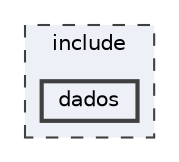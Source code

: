 digraph "include/dados"
{
 // LATEX_PDF_SIZE
  bgcolor="transparent";
  edge [fontname=Helvetica,fontsize=10,labelfontname=Helvetica,labelfontsize=10];
  node [fontname=Helvetica,fontsize=10,shape=box,height=0.2,width=0.4];
  compound=true
  subgraph clusterdir_d44c64559bbebec7f509842c48db8b23 {
    graph [ bgcolor="#edf0f7", pencolor="grey25", label="include", fontname=Helvetica,fontsize=10 style="filled,dashed", URL="dir_d44c64559bbebec7f509842c48db8b23.html",tooltip=""]
  dir_aea5c9fb61168f584f6cd9b070d2f5e5 [label="dados", fillcolor="#edf0f7", color="grey25", style="filled,bold", URL="dir_aea5c9fb61168f584f6cd9b070d2f5e5.html",tooltip=""];
  }
}
